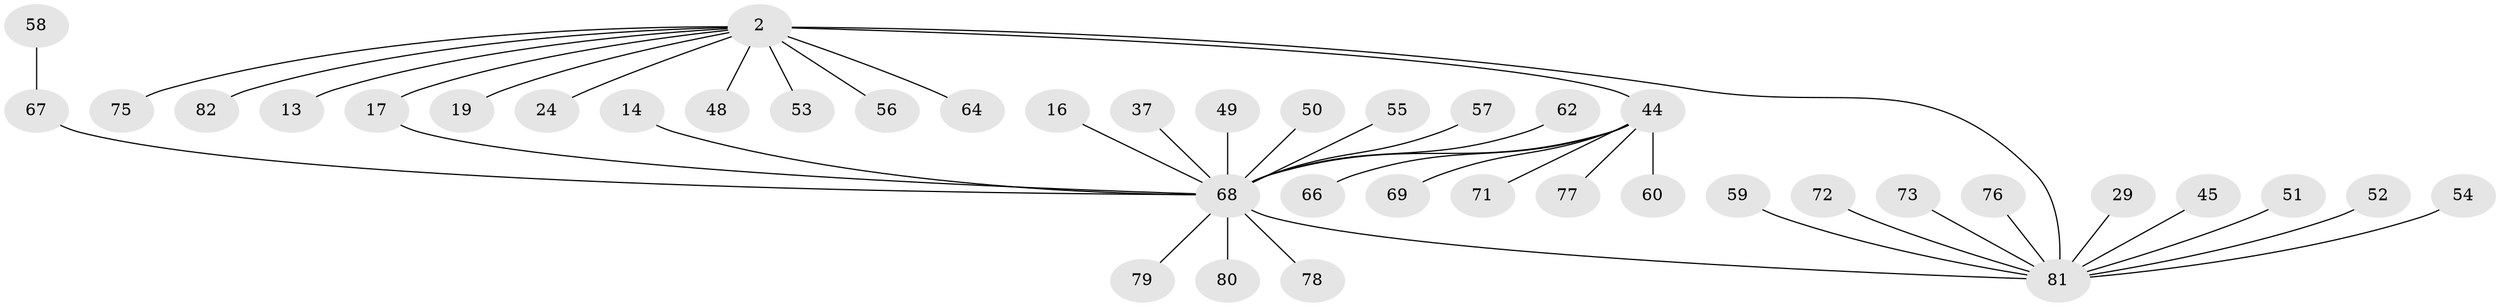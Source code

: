 // original degree distribution, {3: 0.10975609756097561, 14: 0.012195121951219513, 18: 0.012195121951219513, 10: 0.012195121951219513, 5: 0.024390243902439025, 6: 0.012195121951219513, 2: 0.10975609756097561, 1: 0.6463414634146342, 4: 0.06097560975609756}
// Generated by graph-tools (version 1.1) at 2025/51/03/04/25 21:51:25]
// undirected, 41 vertices, 42 edges
graph export_dot {
graph [start="1"]
  node [color=gray90,style=filled];
  2;
  13;
  14;
  16;
  17 [super="+1"];
  19;
  24;
  29;
  37;
  44 [super="+6+22+5+10+28+31+32"];
  45;
  48;
  49 [super="+42"];
  50;
  51;
  52;
  53;
  54;
  55;
  56;
  57;
  58;
  59;
  60;
  62;
  64;
  66;
  67 [super="+41"];
  68 [super="+3"];
  69;
  71 [super="+26+47"];
  72 [super="+25+46+27+34+40+63+70"];
  73 [super="+18+39+61"];
  75;
  76;
  77;
  78 [super="+74"];
  79 [super="+30"];
  80;
  81 [super="+20+33+35+11"];
  82 [super="+65"];
  2 -- 13;
  2 -- 19;
  2 -- 24;
  2 -- 48;
  2 -- 53;
  2 -- 56;
  2 -- 64;
  2 -- 75;
  2 -- 17;
  2 -- 44;
  2 -- 81 [weight=3];
  2 -- 82;
  14 -- 68;
  16 -- 68;
  17 -- 68;
  29 -- 81;
  37 -- 68;
  44 -- 60;
  44 -- 66;
  44 -- 69;
  44 -- 77;
  44 -- 71;
  44 -- 68 [weight=2];
  45 -- 81;
  49 -- 68;
  50 -- 68;
  51 -- 81;
  52 -- 81;
  54 -- 81;
  55 -- 68;
  57 -- 68;
  58 -- 67;
  59 -- 81;
  62 -- 68;
  67 -- 68 [weight=2];
  68 -- 79;
  68 -- 80;
  68 -- 81;
  68 -- 78;
  72 -- 81;
  73 -- 81;
  76 -- 81;
}
